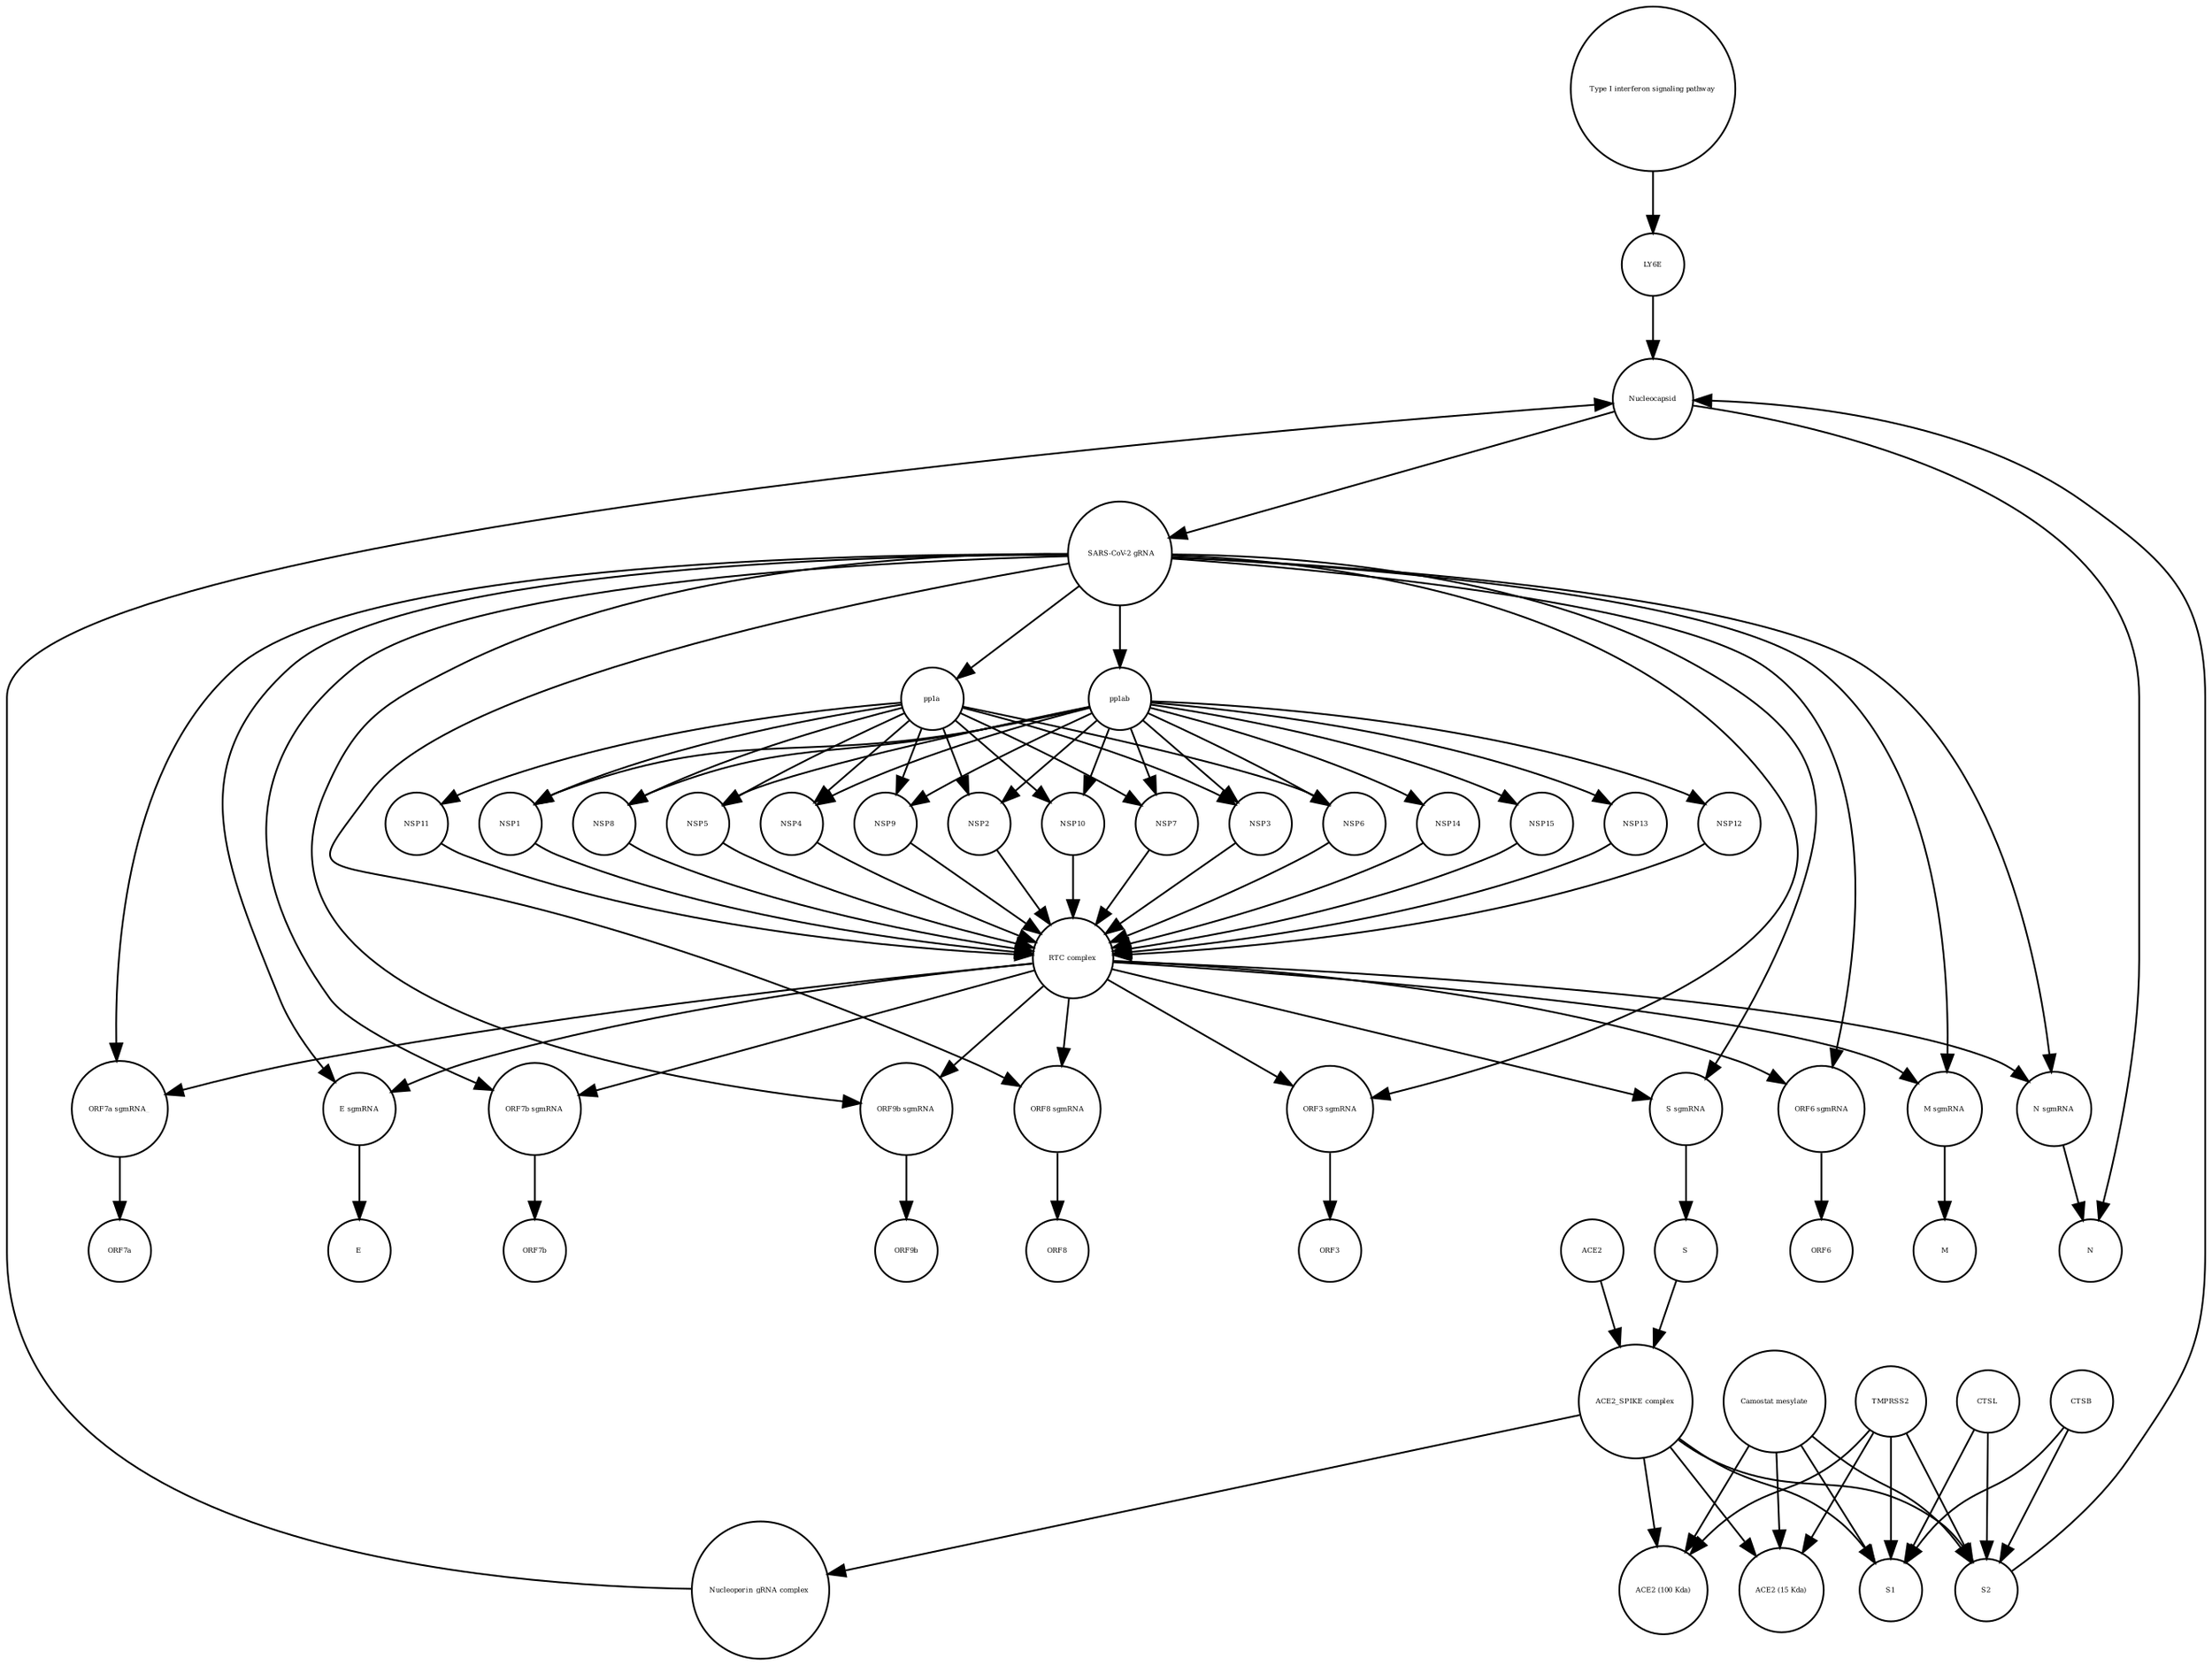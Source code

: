strict digraph  {
"Type I interferon signaling pathway" [annotation="", bipartite=0, cls=phenotype, fontsize=4, label="Type I interferon signaling pathway", shape=circle];
LY6E [annotation="", bipartite=0, cls=macromolecule, fontsize=4, label=LY6E, shape=circle];
"ORF8 sgmRNA" [annotation="", bipartite=0, cls="nucleic acid feature", fontsize=4, label="ORF8 sgmRNA", shape=circle];
NSP13 [annotation="", bipartite=0, cls=macromolecule, fontsize=4, label=NSP13, shape=circle];
NSP4 [annotation="", bipartite=0, cls=macromolecule, fontsize=4, label=NSP4, shape=circle];
ORF7b [annotation="", bipartite=0, cls=macromolecule, fontsize=4, label=ORF7b, shape=circle];
CTSB [annotation="", bipartite=0, cls=macromolecule, fontsize=4, label=CTSB, shape=circle];
NSP9 [annotation="", bipartite=0, cls=macromolecule, fontsize=4, label=NSP9, shape=circle];
TMPRSS2 [annotation="", bipartite=0, cls=macromolecule, fontsize=4, label=TMPRSS2, shape=circle];
ORF6 [annotation="", bipartite=0, cls=macromolecule, fontsize=4, label=ORF6, shape=circle];
NSP2 [annotation="", bipartite=0, cls=macromolecule, fontsize=4, label=NSP2, shape=circle];
" SARS-CoV-2 gRNA" [annotation="", bipartite=0, cls="nucleic acid feature", fontsize=4, label=" SARS-CoV-2 gRNA", shape=circle];
ACE2 [annotation="", bipartite=0, cls=macromolecule, fontsize=4, label=ACE2, shape=circle];
"ACE2 (15 Kda)" [annotation="", bipartite=0, cls=macromolecule, fontsize=4, label="ACE2 (15 Kda)", shape=circle];
"Camostat mesylate" [annotation="urn_miriam_pubchem.compound_2536", bipartite=0, cls="simple chemical", fontsize=4, label="Camostat mesylate", shape=circle];
"S sgmRNA" [annotation="", bipartite=0, cls="nucleic acid feature", fontsize=4, label="S sgmRNA", shape=circle];
S1 [annotation="", bipartite=0, cls=macromolecule, fontsize=4, label=S1, shape=circle];
"ORF3 sgmRNA" [annotation="", bipartite=0, cls="nucleic acid feature", fontsize=4, label="ORF3 sgmRNA", shape=circle];
NSP10 [annotation="", bipartite=0, cls=macromolecule, fontsize=4, label=NSP10, shape=circle];
ORF8 [annotation="", bipartite=0, cls=macromolecule, fontsize=4, label=ORF8, shape=circle];
NSP7 [annotation="", bipartite=0, cls=macromolecule, fontsize=4, label=NSP7, shape=circle];
"ORF6 sgmRNA" [annotation="", bipartite=0, cls="nucleic acid feature", fontsize=4, label="ORF6 sgmRNA", shape=circle];
NSP3 [annotation="", bipartite=0, cls=macromolecule, fontsize=4, label=NSP3, shape=circle];
"M sgmRNA" [annotation="", bipartite=0, cls="nucleic acid feature", fontsize=4, label="M sgmRNA", shape=circle];
NSP12 [annotation="", bipartite=0, cls=macromolecule, fontsize=4, label=NSP12, shape=circle];
pp1a [annotation="", bipartite=0, cls=macromolecule, fontsize=4, label=pp1a, shape=circle];
"Nucleoporin_gRNA complex " [annotation="", bipartite=0, cls=complex, fontsize=4, label="Nucleoporin_gRNA complex ", shape=circle];
ORF9b [annotation="", bipartite=0, cls=macromolecule, fontsize=4, label=ORF9b, shape=circle];
NSP14 [annotation="", bipartite=0, cls=macromolecule, fontsize=4, label=NSP14, shape=circle];
NSP15 [annotation="", bipartite=0, cls=macromolecule, fontsize=4, label=NSP15, shape=circle];
NSP11 [annotation="", bipartite=0, cls=macromolecule, fontsize=4, label=NSP11, shape=circle];
NSP6 [annotation="", bipartite=0, cls=macromolecule, fontsize=4, label=NSP6, shape=circle];
"RTC complex" [annotation="", bipartite=0, cls=complex, fontsize=4, label="RTC complex", shape=circle];
"ORF7a sgmRNA_" [annotation="", bipartite=0, cls="nucleic acid feature", fontsize=4, label="ORF7a sgmRNA_", shape=circle];
"E sgmRNA" [annotation="", bipartite=0, cls="nucleic acid feature", fontsize=4, label="E sgmRNA", shape=circle];
S2 [annotation="", bipartite=0, cls=macromolecule, fontsize=4, label=S2, shape=circle];
ORF7a [annotation="", bipartite=0, cls=macromolecule, fontsize=4, label=ORF7a, shape=circle];
E [annotation="", bipartite=0, cls=macromolecule, fontsize=4, label=E, shape=circle];
S [annotation="", bipartite=0, cls=macromolecule, fontsize=4, label=S, shape=circle];
"ORF7b sgmRNA" [annotation="", bipartite=0, cls="nucleic acid feature", fontsize=4, label="ORF7b sgmRNA", shape=circle];
NSP1 [annotation="", bipartite=0, cls=macromolecule, fontsize=4, label=NSP1, shape=circle];
pp1ab [annotation="", bipartite=0, cls=macromolecule, fontsize=4, label=pp1ab, shape=circle];
CTSL [annotation="", bipartite=0, cls=macromolecule, fontsize=4, label=CTSL, shape=circle];
ORF3 [annotation="", bipartite=0, cls=macromolecule, fontsize=4, label=ORF3, shape=circle];
Nucleocapsid [annotation="", bipartite=0, cls=complex, fontsize=4, label=Nucleocapsid, shape=circle];
"ACE2 (100 Kda)" [annotation="", bipartite=0, cls=macromolecule, fontsize=4, label="ACE2 (100 Kda)", shape=circle];
"N sgmRNA" [annotation="", bipartite=0, cls="nucleic acid feature", fontsize=4, label="N sgmRNA", shape=circle];
M [annotation="", bipartite=0, cls=macromolecule, fontsize=4, label=M, shape=circle];
"ACE2_SPIKE complex" [annotation="", bipartite=0, cls=complex, fontsize=4, label="ACE2_SPIKE complex", shape=circle];
NSP8 [annotation="", bipartite=0, cls=macromolecule, fontsize=4, label=NSP8, shape=circle];
NSP5 [annotation="", bipartite=0, cls=macromolecule, fontsize=4, label=NSP5, shape=circle];
N [annotation="", bipartite=0, cls=macromolecule, fontsize=4, label=N, shape=circle];
"ORF9b sgmRNA" [annotation="", bipartite=0, cls="nucleic acid feature", fontsize=4, label="ORF9b sgmRNA", shape=circle];
"Type I interferon signaling pathway" -> LY6E  [annotation="", interaction_type=stimulation];
LY6E -> Nucleocapsid  [annotation="urn_miriam_doi_10.1101%2F2020.03.05.979260|urn_miriam_doi_10.1101%2F2020.04.02.021469", interaction_type=inhibition];
"ORF8 sgmRNA" -> ORF8  [annotation="", interaction_type=production];
NSP13 -> "RTC complex"  [annotation="", interaction_type=production];
NSP4 -> "RTC complex"  [annotation="", interaction_type=production];
CTSB -> S2  [annotation=urn_miriam_pubmed_32142651, interaction_type=catalysis];
CTSB -> S1  [annotation=urn_miriam_pubmed_32142651, interaction_type=catalysis];
NSP9 -> "RTC complex"  [annotation="", interaction_type=production];
TMPRSS2 -> "ACE2 (100 Kda)"  [annotation="urn_miriam_pubmed_32142651|urn_miriam_pubmed_32094589|urn_miriam_pubmed_24227843", interaction_type=catalysis];
TMPRSS2 -> "ACE2 (15 Kda)"  [annotation="urn_miriam_pubmed_32142651|urn_miriam_pubmed_32094589|urn_miriam_pubmed_24227843", interaction_type=catalysis];
TMPRSS2 -> S2  [annotation="urn_miriam_pubmed_32142651|urn_miriam_pubmed_32094589|urn_miriam_pubmed_24227843", interaction_type=catalysis];
TMPRSS2 -> S1  [annotation="urn_miriam_pubmed_32142651|urn_miriam_pubmed_32094589|urn_miriam_pubmed_24227843", interaction_type=catalysis];
NSP2 -> "RTC complex"  [annotation="", interaction_type=production];
" SARS-CoV-2 gRNA" -> pp1a  [annotation="", interaction_type=production];
" SARS-CoV-2 gRNA" -> pp1ab  [annotation="", interaction_type=production];
" SARS-CoV-2 gRNA" -> "E sgmRNA"  [annotation="", interaction_type=production];
" SARS-CoV-2 gRNA" -> "ORF3 sgmRNA"  [annotation="", interaction_type=production];
" SARS-CoV-2 gRNA" -> "ORF8 sgmRNA"  [annotation="", interaction_type=production];
" SARS-CoV-2 gRNA" -> "ORF9b sgmRNA"  [annotation="", interaction_type=production];
" SARS-CoV-2 gRNA" -> "N sgmRNA"  [annotation="", interaction_type=production];
" SARS-CoV-2 gRNA" -> "ORF6 sgmRNA"  [annotation="", interaction_type=production];
" SARS-CoV-2 gRNA" -> "M sgmRNA"  [annotation="", interaction_type=production];
" SARS-CoV-2 gRNA" -> "ORF7b sgmRNA"  [annotation="", interaction_type=production];
" SARS-CoV-2 gRNA" -> "S sgmRNA"  [annotation="", interaction_type=production];
" SARS-CoV-2 gRNA" -> "ORF7a sgmRNA_"  [annotation="", interaction_type=production];
ACE2 -> "ACE2_SPIKE complex"  [annotation="", interaction_type=production];
"Camostat mesylate" -> "ACE2 (100 Kda)"  [annotation="urn_miriam_pubmed_32142651|urn_miriam_pubmed_32094589|urn_miriam_pubmed_24227843", interaction_type=inhibition];
"Camostat mesylate" -> "ACE2 (15 Kda)"  [annotation="urn_miriam_pubmed_32142651|urn_miriam_pubmed_32094589|urn_miriam_pubmed_24227843", interaction_type=inhibition];
"Camostat mesylate" -> S2  [annotation="urn_miriam_pubmed_32142651|urn_miriam_pubmed_32094589|urn_miriam_pubmed_24227843", interaction_type=inhibition];
"Camostat mesylate" -> S1  [annotation="urn_miriam_pubmed_32142651|urn_miriam_pubmed_32094589|urn_miriam_pubmed_24227843", interaction_type=inhibition];
"S sgmRNA" -> S  [annotation="", interaction_type=production];
"ORF3 sgmRNA" -> ORF3  [annotation="", interaction_type=production];
NSP10 -> "RTC complex"  [annotation="", interaction_type=production];
NSP7 -> "RTC complex"  [annotation="", interaction_type=production];
"ORF6 sgmRNA" -> ORF6  [annotation="", interaction_type=production];
NSP3 -> "RTC complex"  [annotation="", interaction_type=production];
"M sgmRNA" -> M  [annotation="", interaction_type=production];
NSP12 -> "RTC complex"  [annotation="", interaction_type=production];
pp1a -> NSP10  [annotation=urn_miriam_pubmed_31226023, interaction_type=catalysis];
pp1a -> NSP4  [annotation=urn_miriam_pubmed_31226023, interaction_type=catalysis];
pp1a -> NSP7  [annotation=urn_miriam_pubmed_31226023, interaction_type=catalysis];
pp1a -> NSP3  [annotation=urn_miriam_pubmed_31226023, interaction_type=catalysis];
pp1a -> NSP9  [annotation=urn_miriam_pubmed_31226023, interaction_type=catalysis];
pp1a -> NSP1  [annotation=urn_miriam_pubmed_31226023, interaction_type=catalysis];
pp1a -> NSP2  [annotation=urn_miriam_pubmed_31226023, interaction_type=catalysis];
pp1a -> NSP8  [annotation=urn_miriam_pubmed_31226023, interaction_type=catalysis];
pp1a -> NSP11  [annotation=urn_miriam_pubmed_31226023, interaction_type=catalysis];
pp1a -> NSP5  [annotation=urn_miriam_pubmed_31226023, interaction_type=catalysis];
pp1a -> NSP6  [annotation=urn_miriam_pubmed_31226023, interaction_type=catalysis];
"Nucleoporin_gRNA complex " -> Nucleocapsid  [annotation="", interaction_type=production];
NSP14 -> "RTC complex"  [annotation="", interaction_type=production];
NSP15 -> "RTC complex"  [annotation="", interaction_type=production];
NSP11 -> "RTC complex"  [annotation="", interaction_type=production];
NSP6 -> "RTC complex"  [annotation="", interaction_type=production];
"RTC complex" -> "E sgmRNA"  [annotation=urn_miriam_pubmed_31226023, interaction_type="necessary stimulation"];
"RTC complex" -> "ORF3 sgmRNA"  [annotation=urn_miriam_pubmed_31226023, interaction_type="necessary stimulation"];
"RTC complex" -> "ORF8 sgmRNA"  [annotation=urn_miriam_pubmed_31226023, interaction_type="necessary stimulation"];
"RTC complex" -> "ORF9b sgmRNA"  [annotation=urn_miriam_pubmed_31226023, interaction_type="necessary stimulation"];
"RTC complex" -> "N sgmRNA"  [annotation=urn_miriam_pubmed_31226023, interaction_type="necessary stimulation"];
"RTC complex" -> "ORF6 sgmRNA"  [annotation=urn_miriam_pubmed_31226023, interaction_type="necessary stimulation"];
"RTC complex" -> "M sgmRNA"  [annotation=urn_miriam_pubmed_31226023, interaction_type="necessary stimulation"];
"RTC complex" -> "ORF7b sgmRNA"  [annotation=urn_miriam_pubmed_31226023, interaction_type="necessary stimulation"];
"RTC complex" -> "S sgmRNA"  [annotation=urn_miriam_pubmed_31226023, interaction_type="necessary stimulation"];
"RTC complex" -> "ORF7a sgmRNA_"  [annotation=urn_miriam_pubmed_31226023, interaction_type="necessary stimulation"];
"ORF7a sgmRNA_" -> ORF7a  [annotation="", interaction_type=production];
"E sgmRNA" -> E  [annotation="", interaction_type=production];
S2 -> Nucleocapsid  [annotation="", interaction_type=stimulation];
S -> "ACE2_SPIKE complex"  [annotation="", interaction_type=production];
"ORF7b sgmRNA" -> ORF7b  [annotation="", interaction_type=production];
NSP1 -> "RTC complex"  [annotation="", interaction_type=production];
pp1ab -> NSP13  [annotation=urn_miriam_pubmed_31226023, interaction_type=catalysis];
pp1ab -> NSP10  [annotation=urn_miriam_pubmed_31226023, interaction_type=catalysis];
pp1ab -> NSP4  [annotation=urn_miriam_pubmed_31226023, interaction_type=catalysis];
pp1ab -> NSP7  [annotation=urn_miriam_pubmed_31226023, interaction_type=catalysis];
pp1ab -> NSP3  [annotation=urn_miriam_pubmed_31226023, interaction_type=catalysis];
pp1ab -> NSP12  [annotation=urn_miriam_pubmed_31226023, interaction_type=catalysis];
pp1ab -> NSP9  [annotation=urn_miriam_pubmed_31226023, interaction_type=catalysis];
pp1ab -> NSP1  [annotation=urn_miriam_pubmed_31226023, interaction_type=catalysis];
pp1ab -> NSP2  [annotation=urn_miriam_pubmed_31226023, interaction_type=catalysis];
pp1ab -> NSP14  [annotation=urn_miriam_pubmed_31226023, interaction_type=catalysis];
pp1ab -> NSP8  [annotation=urn_miriam_pubmed_31226023, interaction_type=catalysis];
pp1ab -> NSP15  [annotation=urn_miriam_pubmed_31226023, interaction_type=catalysis];
pp1ab -> NSP5  [annotation=urn_miriam_pubmed_31226023, interaction_type=catalysis];
pp1ab -> NSP6  [annotation=urn_miriam_pubmed_31226023, interaction_type=catalysis];
CTSL -> S2  [annotation=urn_miriam_pubmed_32142651, interaction_type=catalysis];
CTSL -> S1  [annotation=urn_miriam_pubmed_32142651, interaction_type=catalysis];
Nucleocapsid -> " SARS-CoV-2 gRNA"  [annotation="", interaction_type=production];
Nucleocapsid -> N  [annotation="", interaction_type=production];
"N sgmRNA" -> N  [annotation="", interaction_type=production];
"ACE2_SPIKE complex" -> S2  [annotation="", interaction_type=production];
"ACE2_SPIKE complex" -> S1  [annotation="", interaction_type=production];
"ACE2_SPIKE complex" -> "ACE2 (100 Kda)"  [annotation="", interaction_type=production];
"ACE2_SPIKE complex" -> "ACE2 (15 Kda)"  [annotation="", interaction_type=production];
"ACE2_SPIKE complex" -> "Nucleoporin_gRNA complex "  [annotation="urn_miriam_pubmed_32142651|urn_miriam_pubmed_32094589", interaction_type=stimulation];
NSP8 -> "RTC complex"  [annotation="", interaction_type=production];
NSP5 -> "RTC complex"  [annotation="", interaction_type=production];
"ORF9b sgmRNA" -> ORF9b  [annotation="", interaction_type=production];
}
